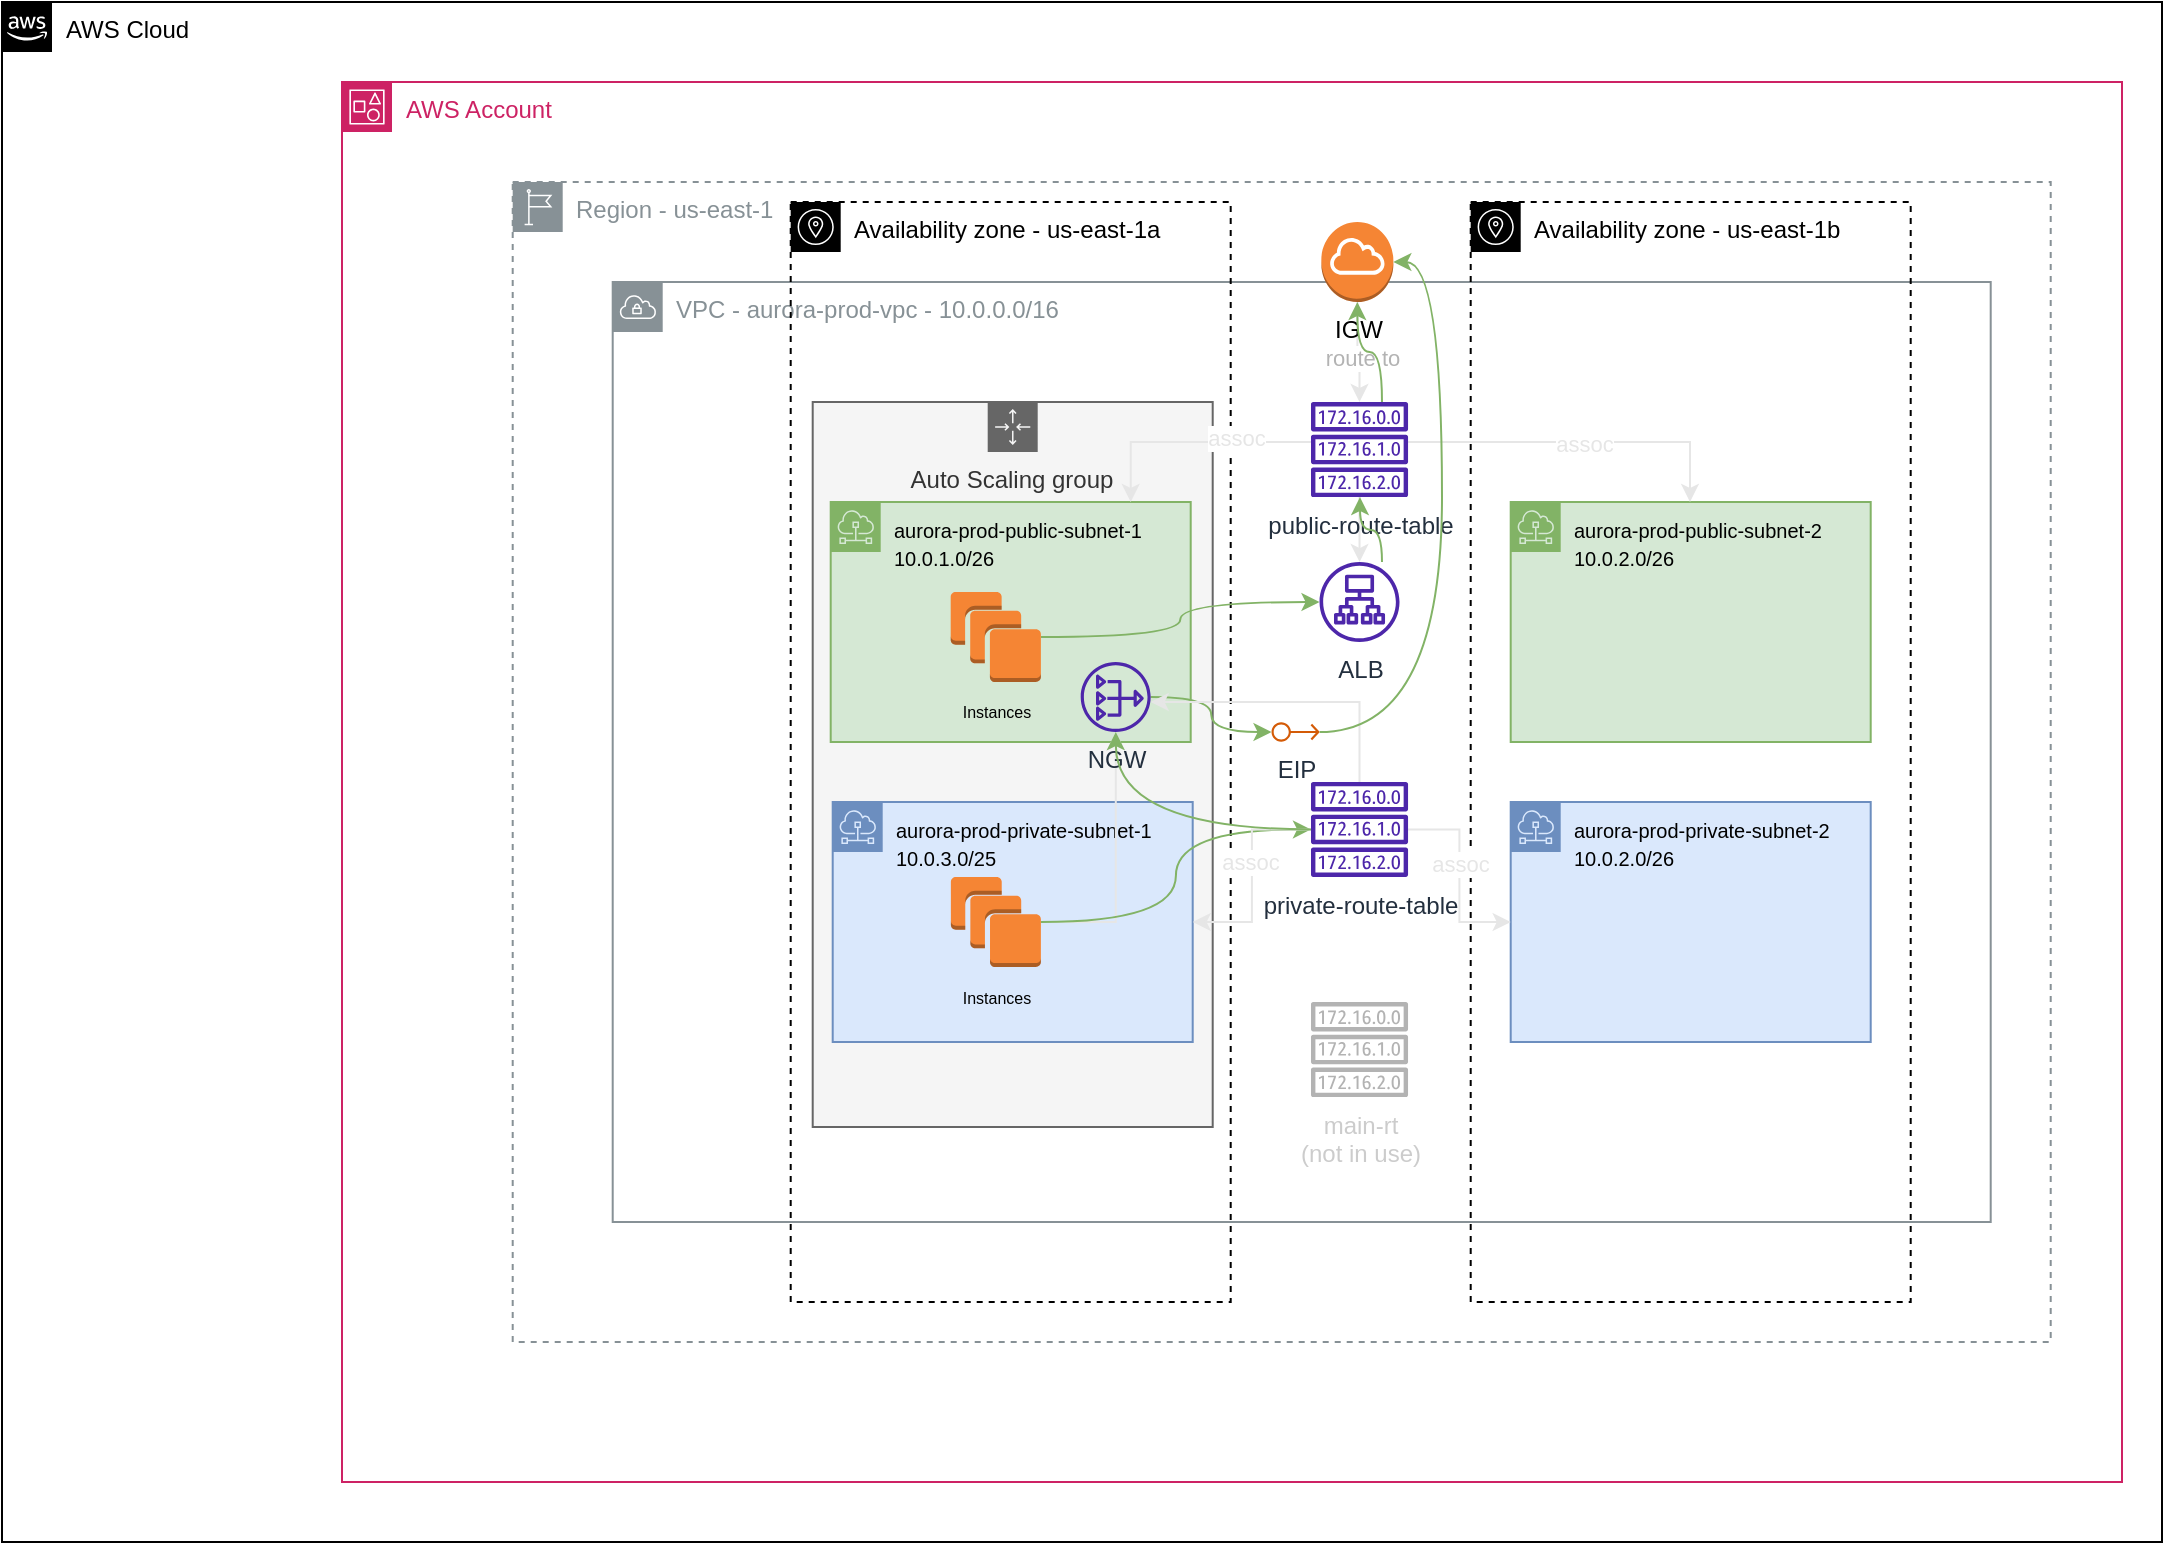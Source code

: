 <mxfile version="21.1.2" type="device">
  <diagram id="Ht1M8jgEwFfnCIfOTk4-" name="Page-1">
    <mxGraphModel dx="1354" dy="1833" grid="1" gridSize="10" guides="1" tooltips="1" connect="1" arrows="1" fold="1" page="1" pageScale="1" pageWidth="1169" pageHeight="827" math="0" shadow="0">
      <root>
        <mxCell id="0" />
        <mxCell id="1" parent="0" />
        <mxCell id="UEzPUAAOIrF-is8g5C7q-175" value="AWS Cloud" style="points=[[0,0],[0.25,0],[0.5,0],[0.75,0],[1,0],[1,0.25],[1,0.5],[1,0.75],[1,1],[0.75,1],[0.5,1],[0.25,1],[0,1],[0,0.75],[0,0.5],[0,0.25]];outlineConnect=0;html=1;whiteSpace=wrap;fontSize=12;fontStyle=0;shape=mxgraph.aws4.group;grIcon=mxgraph.aws4.group_aws_cloud_alt;verticalAlign=top;align=left;spacingLeft=30;dashed=0;labelBackgroundColor=#ffffff;container=0;pointerEvents=0;collapsible=0;recursiveResize=0;" parent="1" vertex="1">
          <mxGeometry x="40" y="-490" width="1080" height="770" as="geometry" />
        </mxCell>
        <mxCell id="yBIT4Z-B5Y2RuPXfhLnc-4" value="Region - us-east-1" style="sketch=0;outlineConnect=0;gradientColor=none;html=1;whiteSpace=wrap;fontSize=12;fontStyle=0;shape=mxgraph.aws4.group;grIcon=mxgraph.aws4.group_region;strokeColor=#879196;fillColor=none;verticalAlign=top;align=left;spacingLeft=30;fontColor=#879196;dashed=1;" parent="1" vertex="1">
          <mxGeometry x="295.35" y="-400" width="769" height="580" as="geometry" />
        </mxCell>
        <mxCell id="yBIT4Z-B5Y2RuPXfhLnc-3" value="VPC - aurora-prod-vpc - 10.0.0.0/16" style="sketch=0;outlineConnect=0;gradientColor=none;html=1;whiteSpace=wrap;fontSize=12;fontStyle=0;shape=mxgraph.aws4.group;grIcon=mxgraph.aws4.group_vpc;strokeColor=#879196;fillColor=none;verticalAlign=top;align=left;spacingLeft=30;fontColor=#879196;dashed=0;" parent="1" vertex="1">
          <mxGeometry x="345.35" y="-350" width="689" height="470" as="geometry" />
        </mxCell>
        <mxCell id="yBIT4Z-B5Y2RuPXfhLnc-7" value="Availability zone - us-east-1a" style="sketch=0;outlineConnect=0;html=1;whiteSpace=wrap;fontSize=12;fontStyle=0;shape=mxgraph.aws4.group;grIcon=mxgraph.aws4.group_availability_zone;verticalAlign=top;align=left;spacingLeft=30;dashed=1;fillColor=none;" parent="1" vertex="1">
          <mxGeometry x="434.35" y="-390" width="220" height="550" as="geometry" />
        </mxCell>
        <mxCell id="yBIT4Z-B5Y2RuPXfhLnc-33" value="Auto Scaling group" style="points=[[0,0],[0.25,0],[0.5,0],[0.75,0],[1,0],[1,0.25],[1,0.5],[1,0.75],[1,1],[0.75,1],[0.5,1],[0.25,1],[0,1],[0,0.75],[0,0.5],[0,0.25]];outlineConnect=0;html=1;whiteSpace=wrap;fontSize=12;fontStyle=0;container=0;pointerEvents=0;collapsible=0;recursiveResize=0;shape=mxgraph.aws4.groupCenter;grIcon=mxgraph.aws4.group_auto_scaling_group;grStroke=1;strokeColor=#666666;fillColor=#f5f5f5;verticalAlign=top;align=center;fontColor=#333333;spacingTop=25;" parent="1" vertex="1">
          <mxGeometry x="445.35" y="-290" width="200" height="362.5" as="geometry" />
        </mxCell>
        <mxCell id="yBIT4Z-B5Y2RuPXfhLnc-18" value="&lt;font style=&quot;font-size: 10px;&quot;&gt;aurora-prod-public-subnet-1&lt;br&gt;10.0.1.0/26&lt;/font&gt;" style="sketch=0;outlineConnect=0;html=1;whiteSpace=wrap;fontSize=12;fontStyle=0;shape=mxgraph.aws4.group;grIcon=mxgraph.aws4.group_subnet;strokeColor=#82b366;fillColor=#d5e8d4;verticalAlign=top;align=left;spacingLeft=30;dashed=0;" parent="1" vertex="1">
          <mxGeometry x="454.35" y="-240" width="180" height="120" as="geometry" />
        </mxCell>
        <mxCell id="yBIT4Z-B5Y2RuPXfhLnc-30" value="AWS Account" style="points=[[0,0],[0.25,0],[0.5,0],[0.75,0],[1,0],[1,0.25],[1,0.5],[1,0.75],[1,1],[0.75,1],[0.5,1],[0.25,1],[0,1],[0,0.75],[0,0.5],[0,0.25]];outlineConnect=0;gradientColor=none;html=1;whiteSpace=wrap;fontSize=12;fontStyle=0;container=0;pointerEvents=0;collapsible=0;recursiveResize=0;shape=mxgraph.aws4.group;grIcon=mxgraph.aws4.group_account;strokeColor=#CD2264;fillColor=none;verticalAlign=top;align=left;spacingLeft=30;fontColor=#CD2264;dashed=0;" parent="1" vertex="1">
          <mxGeometry x="210" y="-450" width="890" height="700" as="geometry" />
        </mxCell>
        <mxCell id="3AZNlneF2ymg2nEj50It-28" style="edgeStyle=orthogonalEdgeStyle;rounded=0;orthogonalLoop=1;jettySize=auto;html=1;fillColor=#d5e8d4;strokeColor=#82b366;curved=1;" parent="1" source="yBIT4Z-B5Y2RuPXfhLnc-11" target="q0p64vpD74poB3LRSCTM-7" edge="1">
          <mxGeometry relative="1" as="geometry" />
        </mxCell>
        <mxCell id="yBIT4Z-B5Y2RuPXfhLnc-11" value="&lt;font style=&quot;font-size: 8px;&quot;&gt;Instances&lt;/font&gt;" style="outlineConnect=0;dashed=0;verticalLabelPosition=bottom;verticalAlign=top;align=center;html=1;shape=mxgraph.aws3.instances;fillColor=#F58534;gradientColor=none;" parent="1" vertex="1">
          <mxGeometry x="514.35" y="-195" width="45.09" height="45" as="geometry" />
        </mxCell>
        <mxCell id="yBIT4Z-B5Y2RuPXfhLnc-8" value="Availability zone - us-east-1b" style="sketch=0;outlineConnect=0;html=1;whiteSpace=wrap;fontSize=12;fontStyle=0;shape=mxgraph.aws4.group;grIcon=mxgraph.aws4.group_availability_zone;verticalAlign=top;align=left;spacingLeft=30;dashed=1;fillColor=none;" parent="1" vertex="1">
          <mxGeometry x="774.35" y="-390" width="220" height="550" as="geometry" />
        </mxCell>
        <mxCell id="yBIT4Z-B5Y2RuPXfhLnc-20" value="&lt;font style=&quot;font-size: 10px;&quot;&gt;aurora-prod-private-subnet-2&lt;br&gt;10.0.2.0/26&lt;/font&gt;" style="sketch=0;outlineConnect=0;html=1;whiteSpace=wrap;fontSize=12;fontStyle=0;shape=mxgraph.aws4.group;grIcon=mxgraph.aws4.group_subnet;strokeColor=#6c8ebf;fillColor=#dae8fc;verticalAlign=top;align=left;spacingLeft=30;dashed=0;" parent="1" vertex="1">
          <mxGeometry x="794.35" y="-90" width="180" height="120" as="geometry" />
        </mxCell>
        <mxCell id="yBIT4Z-B5Y2RuPXfhLnc-19" value="&lt;font style=&quot;font-size: 10px;&quot;&gt;aurora-prod-public-subnet-2&lt;br&gt;10.0.2.0/26&lt;/font&gt;" style="sketch=0;outlineConnect=0;html=1;whiteSpace=wrap;fontSize=12;fontStyle=0;shape=mxgraph.aws4.group;grIcon=mxgraph.aws4.group_subnet;strokeColor=#82b366;fillColor=#d5e8d4;verticalAlign=top;align=left;spacingLeft=30;dashed=0;" parent="1" vertex="1">
          <mxGeometry x="794.35" y="-240" width="180" height="120" as="geometry" />
        </mxCell>
        <mxCell id="yBIT4Z-B5Y2RuPXfhLnc-22" value="&lt;font style=&quot;font-size: 10px;&quot;&gt;aurora-prod-private-subnet-1&lt;br&gt;10.0.3.0/25&lt;/font&gt;" style="sketch=0;outlineConnect=0;html=1;whiteSpace=wrap;fontSize=12;fontStyle=0;shape=mxgraph.aws4.group;grIcon=mxgraph.aws4.group_subnet;strokeColor=#6c8ebf;fillColor=#dae8fc;verticalAlign=top;align=left;spacingLeft=30;dashed=0;" parent="1" vertex="1">
          <mxGeometry x="455.35" y="-90" width="180" height="120" as="geometry" />
        </mxCell>
        <mxCell id="B61QVHAr3O2ggxZPTqZ4-1" style="edgeStyle=orthogonalEdgeStyle;rounded=0;orthogonalLoop=1;jettySize=auto;html=1;fillColor=#f5f5f5;strokeColor=#E6E6E6;" parent="1" source="yBIT4Z-B5Y2RuPXfhLnc-23" target="q0p64vpD74poB3LRSCTM-6" edge="1">
          <mxGeometry relative="1" as="geometry" />
        </mxCell>
        <mxCell id="3AZNlneF2ymg2nEj50It-31" style="edgeStyle=orthogonalEdgeStyle;rounded=0;orthogonalLoop=1;jettySize=auto;html=1;curved=1;fillColor=#d5e8d4;strokeColor=#82b366;" parent="1" source="yBIT4Z-B5Y2RuPXfhLnc-23" target="B61QVHAr3O2ggxZPTqZ4-16" edge="1">
          <mxGeometry relative="1" as="geometry" />
        </mxCell>
        <mxCell id="yBIT4Z-B5Y2RuPXfhLnc-23" value="&lt;font style=&quot;font-size: 8px;&quot;&gt;Instances&lt;/font&gt;" style="outlineConnect=0;dashed=0;verticalLabelPosition=bottom;verticalAlign=top;align=center;html=1;shape=mxgraph.aws3.instances;fillColor=#F58534;gradientColor=none;" parent="1" vertex="1">
          <mxGeometry x="514.44" y="-52.5" width="45" height="45" as="geometry" />
        </mxCell>
        <mxCell id="B61QVHAr3O2ggxZPTqZ4-23" style="edgeStyle=orthogonalEdgeStyle;rounded=0;orthogonalLoop=1;jettySize=auto;html=1;fillColor=#f5f5f5;strokeColor=#E6E6E6;" parent="1" source="yBIT4Z-B5Y2RuPXfhLnc-5" target="B61QVHAr3O2ggxZPTqZ4-12" edge="1">
          <mxGeometry relative="1" as="geometry" />
        </mxCell>
        <mxCell id="3AZNlneF2ymg2nEj50It-9" value="&lt;font color=&quot;#b3b3b3&quot;&gt;route to&lt;/font&gt;" style="edgeLabel;html=1;align=center;verticalAlign=middle;resizable=0;points=[];" parent="B61QVHAr3O2ggxZPTqZ4-23" vertex="1" connectable="0">
          <mxGeometry x="0.116" y="1" relative="1" as="geometry">
            <mxPoint as="offset" />
          </mxGeometry>
        </mxCell>
        <mxCell id="yBIT4Z-B5Y2RuPXfhLnc-5" value="IGW" style="outlineConnect=0;dashed=0;verticalLabelPosition=bottom;verticalAlign=top;align=center;html=1;shape=mxgraph.aws3.internet_gateway;fillColor=#F58534;gradientColor=none;" parent="1" vertex="1">
          <mxGeometry x="699.67" y="-380" width="36" height="40" as="geometry" />
        </mxCell>
        <mxCell id="3AZNlneF2ymg2nEj50It-32" style="edgeStyle=orthogonalEdgeStyle;rounded=0;orthogonalLoop=1;jettySize=auto;html=1;fillColor=#d5e8d4;strokeColor=#82b366;curved=1;" parent="1" source="q0p64vpD74poB3LRSCTM-6" target="3AZNlneF2ymg2nEj50It-22" edge="1">
          <mxGeometry relative="1" as="geometry" />
        </mxCell>
        <mxCell id="q0p64vpD74poB3LRSCTM-6" value="NGW" style="sketch=0;outlineConnect=0;fontColor=#232F3E;gradientColor=none;fillColor=#4D27AA;strokeColor=none;dashed=0;verticalLabelPosition=bottom;verticalAlign=top;align=center;html=1;fontSize=12;fontStyle=0;aspect=fixed;pointerEvents=1;shape=mxgraph.aws4.nat_gateway;" parent="1" vertex="1">
          <mxGeometry x="579.35" y="-160" width="35" height="35" as="geometry" />
        </mxCell>
        <mxCell id="q0p64vpD74poB3LRSCTM-7" value="ALB" style="sketch=0;outlineConnect=0;fontColor=#232F3E;gradientColor=none;fillColor=#4D27AA;strokeColor=none;dashed=0;verticalLabelPosition=bottom;verticalAlign=top;align=center;html=1;fontSize=12;fontStyle=0;aspect=fixed;pointerEvents=1;shape=mxgraph.aws4.application_load_balancer;" parent="1" vertex="1">
          <mxGeometry x="698.76" y="-210" width="40" height="40" as="geometry" />
        </mxCell>
        <mxCell id="B61QVHAr3O2ggxZPTqZ4-13" style="edgeStyle=orthogonalEdgeStyle;rounded=0;orthogonalLoop=1;jettySize=auto;html=1;fillColor=#f5f5f5;strokeColor=#E6E6E6;" parent="1" source="B61QVHAr3O2ggxZPTqZ4-12" target="yBIT4Z-B5Y2RuPXfhLnc-18" edge="1">
          <mxGeometry relative="1" as="geometry">
            <Array as="points">
              <mxPoint x="604.35" y="-270" />
            </Array>
          </mxGeometry>
        </mxCell>
        <mxCell id="3AZNlneF2ymg2nEj50It-6" value="&lt;font&gt;assoc&lt;/font&gt;" style="edgeLabel;html=1;align=center;verticalAlign=middle;resizable=0;points=[];fontColor=#E6E6E6;" parent="B61QVHAr3O2ggxZPTqZ4-13" vertex="1" connectable="0">
          <mxGeometry x="-0.376" y="-2" relative="1" as="geometry">
            <mxPoint as="offset" />
          </mxGeometry>
        </mxCell>
        <mxCell id="B61QVHAr3O2ggxZPTqZ4-14" style="edgeStyle=orthogonalEdgeStyle;rounded=0;orthogonalLoop=1;jettySize=auto;html=1;fillColor=#f5f5f5;strokeColor=#E6E6E6;" parent="1" source="B61QVHAr3O2ggxZPTqZ4-12" target="yBIT4Z-B5Y2RuPXfhLnc-19" edge="1">
          <mxGeometry relative="1" as="geometry">
            <Array as="points">
              <mxPoint x="884" y="-270" />
            </Array>
          </mxGeometry>
        </mxCell>
        <mxCell id="3AZNlneF2ymg2nEj50It-5" value="&lt;font&gt;assoc&lt;/font&gt;" style="edgeLabel;html=1;align=center;verticalAlign=middle;resizable=0;points=[];fontColor=#E6E6E6;" parent="B61QVHAr3O2ggxZPTqZ4-14" vertex="1" connectable="0">
          <mxGeometry x="0.021" y="-1" relative="1" as="geometry">
            <mxPoint as="offset" />
          </mxGeometry>
        </mxCell>
        <mxCell id="B61QVHAr3O2ggxZPTqZ4-24" style="edgeStyle=orthogonalEdgeStyle;rounded=0;orthogonalLoop=1;jettySize=auto;html=1;strokeColor=#E6E6E6;" parent="1" source="B61QVHAr3O2ggxZPTqZ4-12" target="q0p64vpD74poB3LRSCTM-7" edge="1">
          <mxGeometry relative="1" as="geometry" />
        </mxCell>
        <mxCell id="3AZNlneF2ymg2nEj50It-30" style="edgeStyle=orthogonalEdgeStyle;rounded=0;orthogonalLoop=1;jettySize=auto;html=1;entryX=0.5;entryY=1;entryDx=0;entryDy=0;entryPerimeter=0;curved=1;fillColor=#d5e8d4;strokeColor=#82b366;" parent="1" source="B61QVHAr3O2ggxZPTqZ4-12" target="yBIT4Z-B5Y2RuPXfhLnc-5" edge="1">
          <mxGeometry relative="1" as="geometry">
            <Array as="points">
              <mxPoint x="730" y="-315" />
              <mxPoint x="718" y="-315" />
            </Array>
          </mxGeometry>
        </mxCell>
        <mxCell id="B61QVHAr3O2ggxZPTqZ4-12" value="public-route-table" style="sketch=0;outlineConnect=0;fontColor=#232F3E;gradientColor=none;fillColor=#4D27AA;strokeColor=none;dashed=0;verticalLabelPosition=bottom;verticalAlign=top;align=center;html=1;fontSize=12;fontStyle=0;aspect=fixed;pointerEvents=1;shape=mxgraph.aws4.route_table;" parent="1" vertex="1">
          <mxGeometry x="694.35" y="-290" width="48.82" height="47.56" as="geometry" />
        </mxCell>
        <mxCell id="B61QVHAr3O2ggxZPTqZ4-17" style="edgeStyle=orthogonalEdgeStyle;rounded=0;orthogonalLoop=1;jettySize=auto;html=1;fillColor=#f5f5f5;strokeColor=#E6E6E6;" parent="1" source="B61QVHAr3O2ggxZPTqZ4-16" target="yBIT4Z-B5Y2RuPXfhLnc-22" edge="1">
          <mxGeometry relative="1" as="geometry" />
        </mxCell>
        <mxCell id="3AZNlneF2ymg2nEj50It-7" value="&lt;font color=&quot;#e6e6e6&quot;&gt;assoc&lt;/font&gt;" style="edgeLabel;html=1;align=center;verticalAlign=middle;resizable=0;points=[];" parent="B61QVHAr3O2ggxZPTqZ4-17" vertex="1" connectable="0">
          <mxGeometry x="0.281" y="-1" relative="1" as="geometry">
            <mxPoint y="-22" as="offset" />
          </mxGeometry>
        </mxCell>
        <mxCell id="B61QVHAr3O2ggxZPTqZ4-18" style="edgeStyle=orthogonalEdgeStyle;rounded=0;orthogonalLoop=1;jettySize=auto;html=1;fillColor=#f5f5f5;strokeColor=#E6E6E6;" parent="1" source="B61QVHAr3O2ggxZPTqZ4-16" target="yBIT4Z-B5Y2RuPXfhLnc-20" edge="1">
          <mxGeometry relative="1" as="geometry" />
        </mxCell>
        <mxCell id="3AZNlneF2ymg2nEj50It-8" value="&lt;font&gt;assoc&lt;/font&gt;" style="edgeLabel;html=1;align=center;verticalAlign=middle;resizable=0;points=[];fontColor=#E6E6E6;" parent="B61QVHAr3O2ggxZPTqZ4-18" vertex="1" connectable="0">
          <mxGeometry x="-0.209" relative="1" as="geometry">
            <mxPoint y="4" as="offset" />
          </mxGeometry>
        </mxCell>
        <mxCell id="B61QVHAr3O2ggxZPTqZ4-20" style="edgeStyle=orthogonalEdgeStyle;rounded=0;orthogonalLoop=1;jettySize=auto;html=1;fillColor=#f5f5f5;strokeColor=#E6E6E6;" parent="1" source="B61QVHAr3O2ggxZPTqZ4-16" target="q0p64vpD74poB3LRSCTM-6" edge="1">
          <mxGeometry relative="1" as="geometry">
            <Array as="points">
              <mxPoint x="718.35" y="-140" />
            </Array>
          </mxGeometry>
        </mxCell>
        <mxCell id="3AZNlneF2ymg2nEj50It-34" style="edgeStyle=orthogonalEdgeStyle;rounded=0;orthogonalLoop=1;jettySize=auto;html=1;curved=1;fillColor=#d5e8d4;strokeColor=#82b366;" parent="1" source="B61QVHAr3O2ggxZPTqZ4-16" target="q0p64vpD74poB3LRSCTM-6" edge="1">
          <mxGeometry relative="1" as="geometry" />
        </mxCell>
        <mxCell id="B61QVHAr3O2ggxZPTqZ4-16" value="private-route-table" style="sketch=0;outlineConnect=0;fontColor=#232F3E;gradientColor=none;fillColor=#4D27AA;strokeColor=none;dashed=0;verticalLabelPosition=bottom;verticalAlign=top;align=center;html=1;fontSize=12;fontStyle=0;aspect=fixed;pointerEvents=1;shape=mxgraph.aws4.route_table;" parent="1" vertex="1">
          <mxGeometry x="694.35" y="-100.06" width="48.82" height="47.56" as="geometry" />
        </mxCell>
        <mxCell id="3AZNlneF2ymg2nEj50It-35" style="edgeStyle=orthogonalEdgeStyle;rounded=0;orthogonalLoop=1;jettySize=auto;html=1;curved=1;fillColor=#d5e8d4;strokeColor=#82b366;" parent="1" source="3AZNlneF2ymg2nEj50It-22" target="yBIT4Z-B5Y2RuPXfhLnc-5" edge="1">
          <mxGeometry relative="1" as="geometry">
            <Array as="points">
              <mxPoint x="760" y="-125" />
              <mxPoint x="760" y="-360" />
            </Array>
          </mxGeometry>
        </mxCell>
        <mxCell id="3AZNlneF2ymg2nEj50It-22" value="EIP" style="sketch=0;outlineConnect=0;fontColor=#232F3E;gradientColor=none;fillColor=#D45B07;strokeColor=none;dashed=0;verticalLabelPosition=bottom;verticalAlign=top;align=center;html=1;fontSize=12;fontStyle=0;aspect=fixed;pointerEvents=1;shape=mxgraph.aws4.elastic_ip_address;" parent="1" vertex="1">
          <mxGeometry x="674.76" y="-130" width="24" height="10" as="geometry" />
        </mxCell>
        <mxCell id="3AZNlneF2ymg2nEj50It-26" value="&lt;font color=&quot;#cccccc&quot;&gt;main-rt&lt;br&gt;(not in use)&lt;/font&gt;" style="sketch=0;outlineConnect=0;fontColor=#232F3E;gradientColor=none;fillColor=#B3B3B3;strokeColor=none;dashed=0;verticalLabelPosition=bottom;verticalAlign=top;align=center;html=1;fontSize=12;fontStyle=0;aspect=fixed;pointerEvents=1;shape=mxgraph.aws4.route_table;" parent="1" vertex="1">
          <mxGeometry x="694.35" y="10" width="48.82" height="47.56" as="geometry" />
        </mxCell>
        <mxCell id="3AZNlneF2ymg2nEj50It-29" style="edgeStyle=orthogonalEdgeStyle;rounded=0;orthogonalLoop=1;jettySize=auto;html=1;curved=1;fillColor=#d5e8d4;strokeColor=#82b366;" parent="1" source="q0p64vpD74poB3LRSCTM-7" target="B61QVHAr3O2ggxZPTqZ4-12" edge="1">
          <mxGeometry relative="1" as="geometry">
            <Array as="points">
              <mxPoint x="730" y="-226" />
              <mxPoint x="719" y="-226" />
            </Array>
          </mxGeometry>
        </mxCell>
      </root>
    </mxGraphModel>
  </diagram>
</mxfile>

